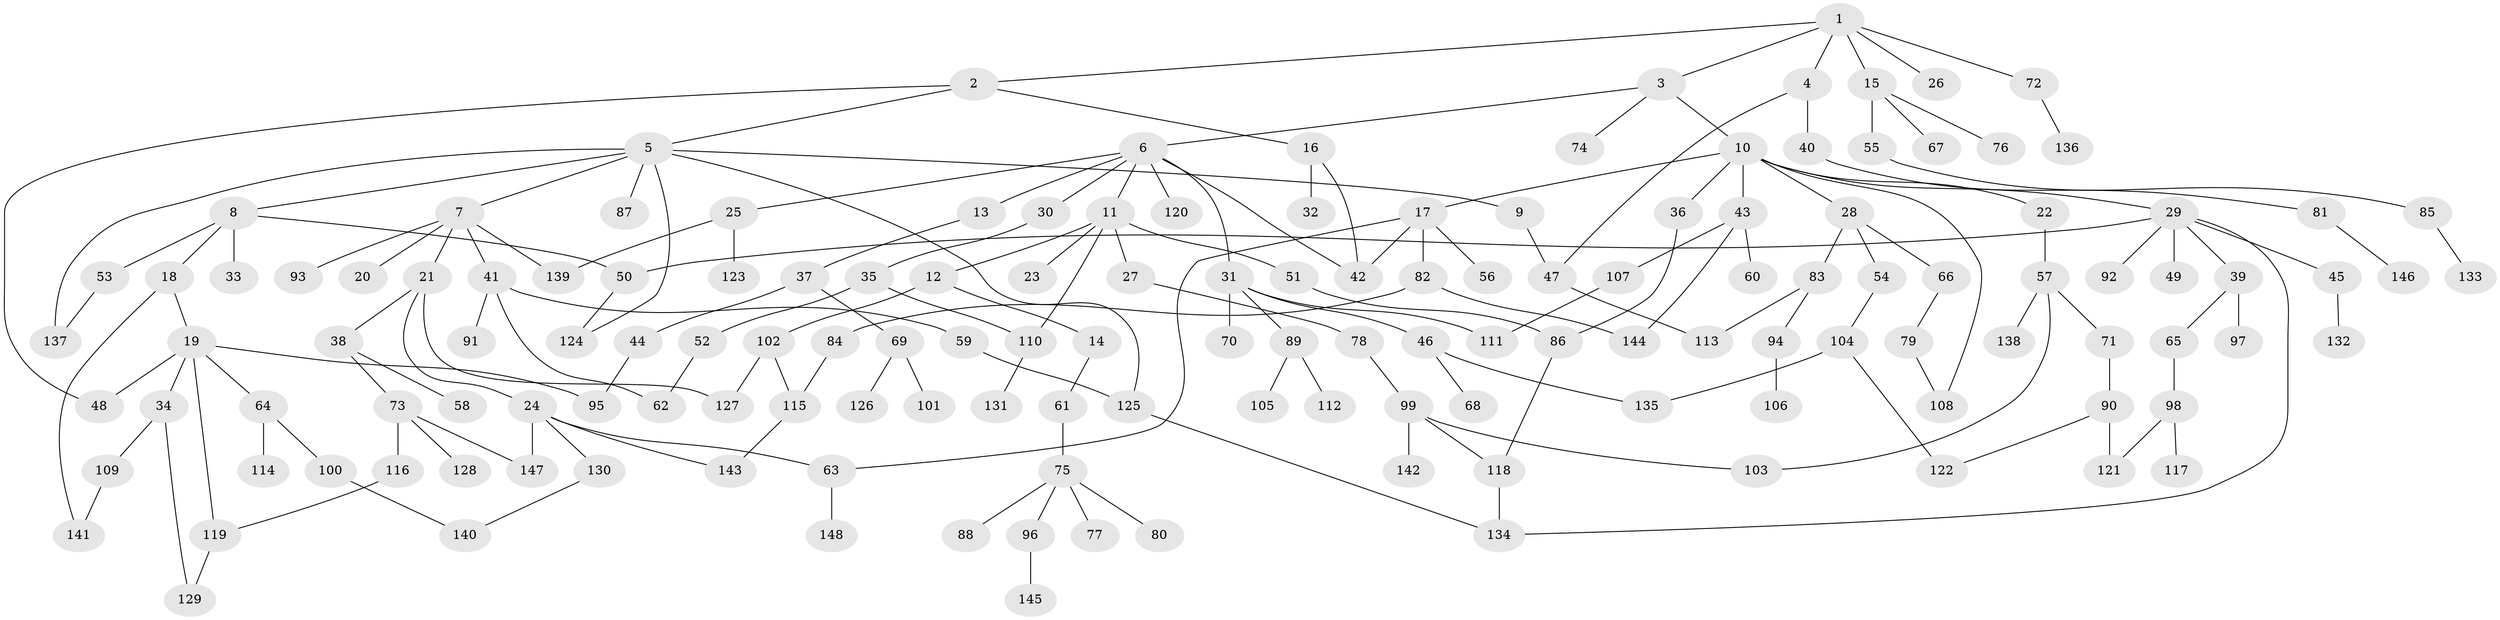 // coarse degree distribution, {6: 0.03409090909090909, 9: 0.022727272727272728, 4: 0.07954545454545454, 5: 0.045454545454545456, 2: 0.3068181818181818, 8: 0.011363636363636364, 7: 0.022727272727272728, 3: 0.18181818181818182, 1: 0.29545454545454547}
// Generated by graph-tools (version 1.1) at 2025/16/03/04/25 18:16:56]
// undirected, 148 vertices, 180 edges
graph export_dot {
graph [start="1"]
  node [color=gray90,style=filled];
  1;
  2;
  3;
  4;
  5;
  6;
  7;
  8;
  9;
  10;
  11;
  12;
  13;
  14;
  15;
  16;
  17;
  18;
  19;
  20;
  21;
  22;
  23;
  24;
  25;
  26;
  27;
  28;
  29;
  30;
  31;
  32;
  33;
  34;
  35;
  36;
  37;
  38;
  39;
  40;
  41;
  42;
  43;
  44;
  45;
  46;
  47;
  48;
  49;
  50;
  51;
  52;
  53;
  54;
  55;
  56;
  57;
  58;
  59;
  60;
  61;
  62;
  63;
  64;
  65;
  66;
  67;
  68;
  69;
  70;
  71;
  72;
  73;
  74;
  75;
  76;
  77;
  78;
  79;
  80;
  81;
  82;
  83;
  84;
  85;
  86;
  87;
  88;
  89;
  90;
  91;
  92;
  93;
  94;
  95;
  96;
  97;
  98;
  99;
  100;
  101;
  102;
  103;
  104;
  105;
  106;
  107;
  108;
  109;
  110;
  111;
  112;
  113;
  114;
  115;
  116;
  117;
  118;
  119;
  120;
  121;
  122;
  123;
  124;
  125;
  126;
  127;
  128;
  129;
  130;
  131;
  132;
  133;
  134;
  135;
  136;
  137;
  138;
  139;
  140;
  141;
  142;
  143;
  144;
  145;
  146;
  147;
  148;
  1 -- 2;
  1 -- 3;
  1 -- 4;
  1 -- 15;
  1 -- 26;
  1 -- 72;
  2 -- 5;
  2 -- 16;
  2 -- 48;
  3 -- 6;
  3 -- 10;
  3 -- 74;
  4 -- 40;
  4 -- 47;
  5 -- 7;
  5 -- 8;
  5 -- 9;
  5 -- 87;
  5 -- 124;
  5 -- 137;
  5 -- 125;
  6 -- 11;
  6 -- 13;
  6 -- 25;
  6 -- 30;
  6 -- 31;
  6 -- 42;
  6 -- 120;
  7 -- 20;
  7 -- 21;
  7 -- 41;
  7 -- 93;
  7 -- 139;
  8 -- 18;
  8 -- 33;
  8 -- 53;
  8 -- 50;
  9 -- 47;
  10 -- 17;
  10 -- 22;
  10 -- 28;
  10 -- 29;
  10 -- 36;
  10 -- 43;
  10 -- 108;
  11 -- 12;
  11 -- 23;
  11 -- 27;
  11 -- 51;
  11 -- 110;
  12 -- 14;
  12 -- 102;
  13 -- 37;
  14 -- 61;
  15 -- 55;
  15 -- 67;
  15 -- 76;
  16 -- 32;
  16 -- 42;
  17 -- 56;
  17 -- 63;
  17 -- 82;
  17 -- 42;
  18 -- 19;
  18 -- 141;
  19 -- 34;
  19 -- 48;
  19 -- 64;
  19 -- 95;
  19 -- 119;
  21 -- 24;
  21 -- 38;
  21 -- 127;
  22 -- 57;
  24 -- 130;
  24 -- 147;
  24 -- 63;
  24 -- 143;
  25 -- 123;
  25 -- 139;
  27 -- 78;
  28 -- 54;
  28 -- 66;
  28 -- 83;
  29 -- 39;
  29 -- 45;
  29 -- 49;
  29 -- 50;
  29 -- 92;
  29 -- 134;
  30 -- 35;
  31 -- 46;
  31 -- 70;
  31 -- 89;
  31 -- 111;
  34 -- 109;
  34 -- 129;
  35 -- 52;
  35 -- 110;
  36 -- 86;
  37 -- 44;
  37 -- 69;
  38 -- 58;
  38 -- 73;
  39 -- 65;
  39 -- 97;
  40 -- 81;
  41 -- 59;
  41 -- 91;
  41 -- 62;
  43 -- 60;
  43 -- 107;
  43 -- 144;
  44 -- 95;
  45 -- 132;
  46 -- 68;
  46 -- 135;
  47 -- 113;
  50 -- 124;
  51 -- 86;
  52 -- 62;
  53 -- 137;
  54 -- 104;
  55 -- 85;
  57 -- 71;
  57 -- 138;
  57 -- 103;
  59 -- 125;
  61 -- 75;
  63 -- 148;
  64 -- 100;
  64 -- 114;
  65 -- 98;
  66 -- 79;
  69 -- 101;
  69 -- 126;
  71 -- 90;
  72 -- 136;
  73 -- 116;
  73 -- 128;
  73 -- 147;
  75 -- 77;
  75 -- 80;
  75 -- 88;
  75 -- 96;
  78 -- 99;
  79 -- 108;
  81 -- 146;
  82 -- 84;
  82 -- 144;
  83 -- 94;
  83 -- 113;
  84 -- 115;
  85 -- 133;
  86 -- 118;
  89 -- 105;
  89 -- 112;
  90 -- 122;
  90 -- 121;
  94 -- 106;
  96 -- 145;
  98 -- 117;
  98 -- 121;
  99 -- 103;
  99 -- 118;
  99 -- 142;
  100 -- 140;
  102 -- 115;
  102 -- 127;
  104 -- 122;
  104 -- 135;
  107 -- 111;
  109 -- 141;
  110 -- 131;
  115 -- 143;
  116 -- 119;
  118 -- 134;
  119 -- 129;
  125 -- 134;
  130 -- 140;
}

